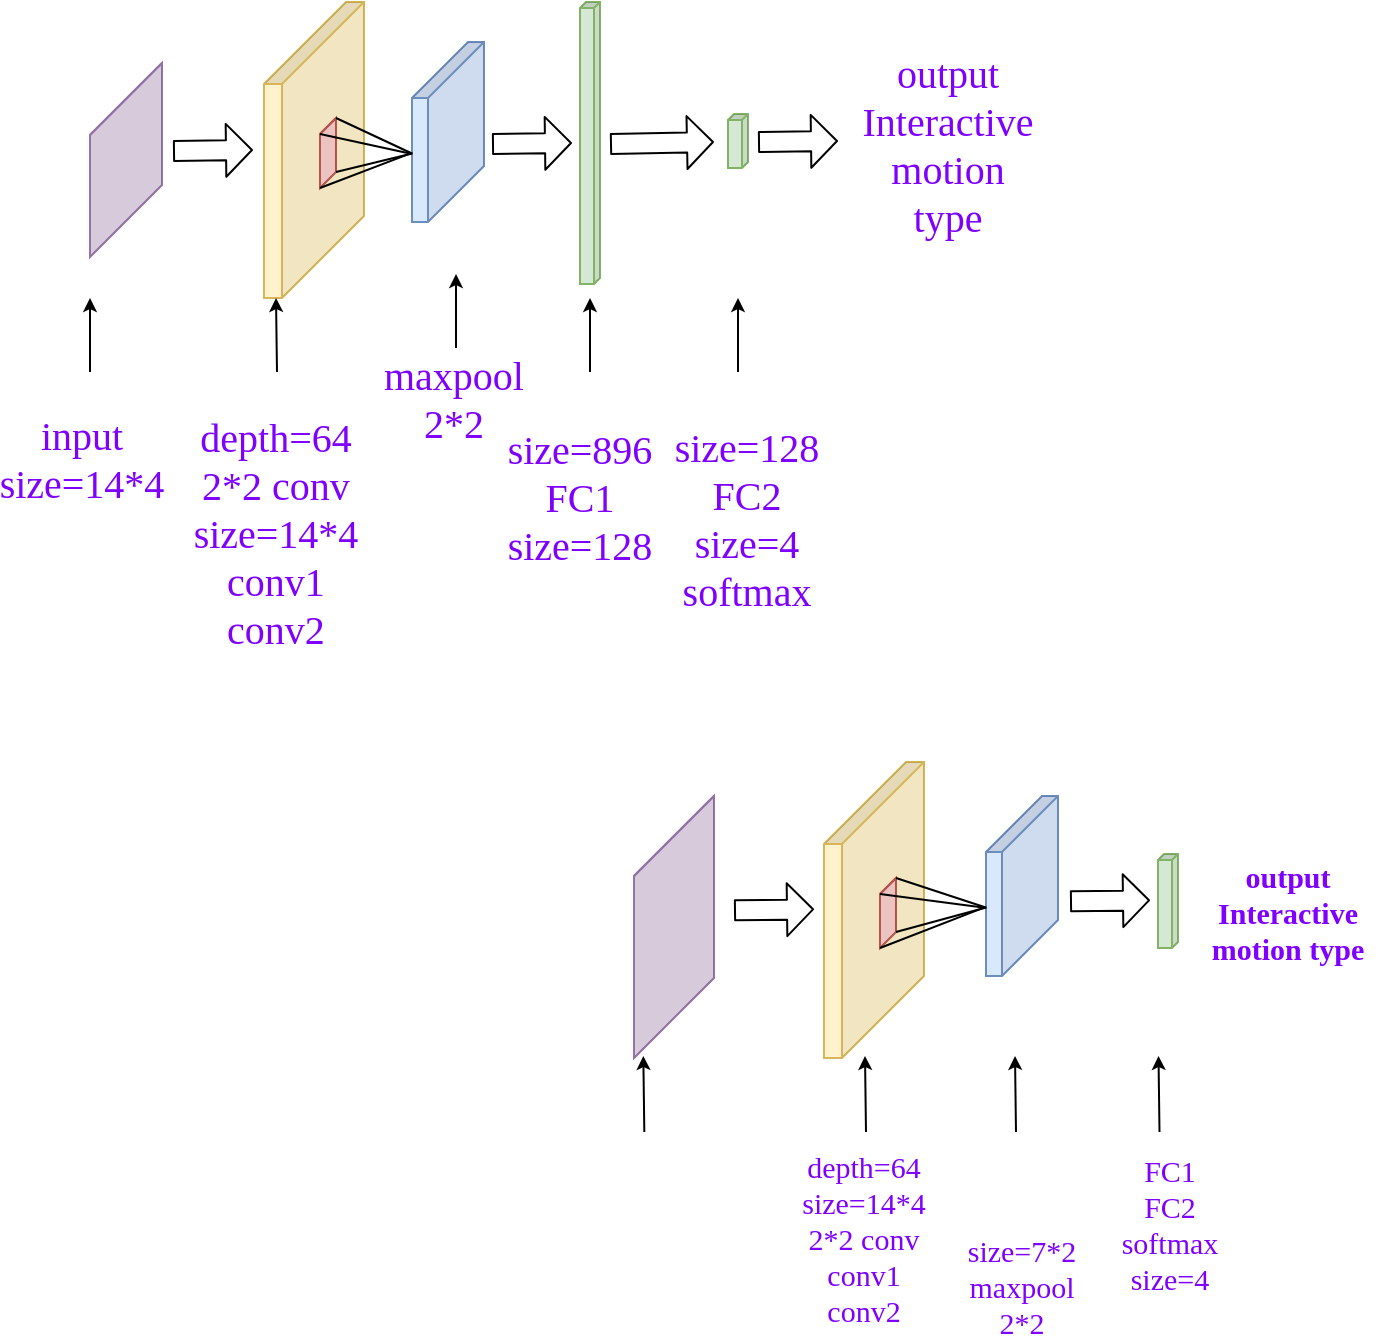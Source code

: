 <mxfile version="12.8.4" type="github">
  <diagram id="Kh02D2IHpJgUnBtiDbiR" name="Page-1">
    <mxGraphModel dx="1070" dy="526" grid="1" gridSize="10" guides="1" tooltips="1" connect="1" arrows="1" fold="1" page="1" pageScale="1" pageWidth="827" pageHeight="1169" math="0" shadow="0">
      <root>
        <mxCell id="0" />
        <mxCell id="1" parent="0" />
        <mxCell id="0RrtjifXPjOEfjAlMMHi-2" value="" style="shape=cube;whiteSpace=wrap;html=1;boundedLbl=1;backgroundOutline=1;darkOpacity=0.05;darkOpacity2=0.1;fillColor=#dae8fc;strokeColor=#6c8ebf;size=28;direction=south;fontSize=15;fontStyle=0" parent="1" vertex="1">
          <mxGeometry x="596" y="1227" width="36" height="90" as="geometry" />
        </mxCell>
        <mxCell id="0RrtjifXPjOEfjAlMMHi-3" value="" style="shape=cube;whiteSpace=wrap;html=1;boundedLbl=1;backgroundOutline=1;darkOpacity=0.05;darkOpacity2=0.1;fillColor=#fff2cc;strokeColor=#d6b656;size=41;direction=south;fontSize=15;fontStyle=0" parent="1" vertex="1">
          <mxGeometry x="515" y="1210" width="50" height="148" as="geometry" />
        </mxCell>
        <mxCell id="0RrtjifXPjOEfjAlMMHi-8" value="" style="shape=cube;whiteSpace=wrap;html=1;boundedLbl=1;backgroundOutline=1;darkOpacity=0.05;darkOpacity2=0.1;fillColor=#d5e8d4;strokeColor=#82b366;size=3;direction=south;fontSize=15;fontStyle=0" parent="1" vertex="1">
          <mxGeometry x="682" y="1256" width="10" height="47" as="geometry" />
        </mxCell>
        <mxCell id="0RrtjifXPjOEfjAlMMHi-10" value="" style="shape=cube;whiteSpace=wrap;html=1;boundedLbl=1;backgroundOutline=1;darkOpacity=0.05;darkOpacity2=0.1;fillColor=#f8cecc;strokeColor=#b85450;size=9;direction=south;fontSize=15;fontStyle=0" parent="1" vertex="1">
          <mxGeometry x="543" y="1268" width="8" height="35" as="geometry" />
        </mxCell>
        <mxCell id="0RrtjifXPjOEfjAlMMHi-11" value="" style="endArrow=none;html=1;exitX=0;exitY=0;exitDx=8;exitDy=8;exitPerimeter=0;entryX=0.621;entryY=1.015;entryDx=0;entryDy=0;entryPerimeter=0;fontSize=15;fontStyle=0" parent="1" source="0RrtjifXPjOEfjAlMMHi-10" target="0RrtjifXPjOEfjAlMMHi-2" edge="1">
          <mxGeometry width="50" height="50" relative="1" as="geometry">
            <mxPoint x="640" y="1417" as="sourcePoint" />
            <mxPoint x="577" y="1285" as="targetPoint" />
          </mxGeometry>
        </mxCell>
        <mxCell id="0RrtjifXPjOEfjAlMMHi-12" value="" style="endArrow=none;html=1;exitX=0;exitY=0;exitDx=0;exitDy=0;exitPerimeter=0;entryX=0.621;entryY=0.993;entryDx=0;entryDy=0;entryPerimeter=0;fontSize=15;fontStyle=0" parent="1" source="0RrtjifXPjOEfjAlMMHi-10" target="0RrtjifXPjOEfjAlMMHi-2" edge="1">
          <mxGeometry width="50" height="50" relative="1" as="geometry">
            <mxPoint x="590" y="1387" as="sourcePoint" />
            <mxPoint x="589" y="1285" as="targetPoint" />
          </mxGeometry>
        </mxCell>
        <mxCell id="0RrtjifXPjOEfjAlMMHi-13" value="" style="endArrow=none;html=1;entryX=0;entryY=0;entryDx=35;entryDy=8;entryPerimeter=0;exitX=0.619;exitY=1.019;exitDx=0;exitDy=0;exitPerimeter=0;fontSize=15;fontStyle=0" parent="1" source="0RrtjifXPjOEfjAlMMHi-2" target="0RrtjifXPjOEfjAlMMHi-10" edge="1">
          <mxGeometry width="50" height="50" relative="1" as="geometry">
            <mxPoint x="580" y="1282" as="sourcePoint" />
            <mxPoint x="560" y="1437" as="targetPoint" />
          </mxGeometry>
        </mxCell>
        <mxCell id="0RrtjifXPjOEfjAlMMHi-14" value="" style="endArrow=none;html=1;entryX=0;entryY=0;entryDx=27;entryDy=0;entryPerimeter=0;exitX=0.619;exitY=0.998;exitDx=0;exitDy=0;exitPerimeter=0;fontSize=15;fontStyle=0" parent="1" source="0RrtjifXPjOEfjAlMMHi-2" target="0RrtjifXPjOEfjAlMMHi-10" edge="1">
          <mxGeometry width="50" height="50" relative="1" as="geometry">
            <mxPoint x="580" y="1289" as="sourcePoint" />
            <mxPoint x="590" y="1297" as="targetPoint" />
          </mxGeometry>
        </mxCell>
        <mxCell id="0RrtjifXPjOEfjAlMMHi-37" value="&lt;font color=&quot;#7f00ff&quot; style=&quot;font-size: 15px&quot;&gt;&lt;span style=&quot;font-size: 15px&quot;&gt;depth=64&lt;br&gt;&lt;/span&gt;&lt;/font&gt;&lt;span style=&quot;color: rgb(127 , 0 , 255)&quot;&gt;size=14*4&lt;/span&gt;&lt;font color=&quot;#7f00ff&quot; style=&quot;font-size: 15px&quot;&gt;&lt;span style=&quot;font-size: 15px&quot;&gt;&lt;br style=&quot;font-size: 15px&quot;&gt;2*2 conv&lt;br style=&quot;font-size: 15px&quot;&gt;conv1&lt;br style=&quot;font-size: 15px&quot;&gt;conv2&lt;/span&gt;&lt;/font&gt;" style="text;html=1;strokeColor=none;fillColor=none;align=center;verticalAlign=middle;whiteSpace=wrap;rounded=0;fontFamily=Times New Roman;fontSize=15;fontStyle=0" parent="1" vertex="1">
          <mxGeometry x="500" y="1404" width="70" height="88" as="geometry" />
        </mxCell>
        <mxCell id="0RrtjifXPjOEfjAlMMHi-38" value="&lt;font color=&quot;#7f00ff&quot; style=&quot;font-size: 15px;&quot;&gt;&lt;span style=&quot;font-size: 15px;&quot;&gt;size=7*2&lt;br style=&quot;font-size: 15px;&quot;&gt;maxpool&lt;br style=&quot;font-size: 15px;&quot;&gt;2*2&lt;br style=&quot;font-size: 15px;&quot;&gt;&lt;/span&gt;&lt;/font&gt;" style="text;html=1;strokeColor=none;fillColor=none;align=center;verticalAlign=middle;whiteSpace=wrap;rounded=0;fontFamily=Times New Roman;fontSize=15;fontStyle=0" parent="1" vertex="1">
          <mxGeometry x="581" y="1457" width="66" height="30" as="geometry" />
        </mxCell>
        <mxCell id="0RrtjifXPjOEfjAlMMHi-47" value="" style="shape=cube;whiteSpace=wrap;html=1;boundedLbl=1;backgroundOutline=1;darkOpacity=0.05;darkOpacity2=0.1;fillColor=#e1d5e7;strokeColor=#9673a6;size=41;direction=south;fontSize=15;rotation=0;fontStyle=0" parent="1" vertex="1">
          <mxGeometry x="420" y="1227" width="40" height="131" as="geometry" />
        </mxCell>
        <mxCell id="CtdJrrE9eR4Qstlal3_W-13" value="" style="endArrow=classic;html=1;endSize=4;fontSize=15;fontStyle=0" parent="1" edge="1">
          <mxGeometry width="50" height="50" relative="1" as="geometry">
            <mxPoint x="536" y="1395" as="sourcePoint" />
            <mxPoint x="535.5" y="1357" as="targetPoint" />
          </mxGeometry>
        </mxCell>
        <mxCell id="CtdJrrE9eR4Qstlal3_W-14" value="" style="endArrow=classic;html=1;endSize=4;fontSize=15;fontStyle=0" parent="1" edge="1">
          <mxGeometry width="50" height="50" relative="1" as="geometry">
            <mxPoint x="611" y="1395" as="sourcePoint" />
            <mxPoint x="610.5" y="1357" as="targetPoint" />
          </mxGeometry>
        </mxCell>
        <mxCell id="CtdJrrE9eR4Qstlal3_W-15" value="" style="endArrow=classic;html=1;endSize=4;fontSize=15;fontStyle=0" parent="1" edge="1">
          <mxGeometry width="50" height="50" relative="1" as="geometry">
            <mxPoint x="425.16" y="1395" as="sourcePoint" />
            <mxPoint x="424.66" y="1357" as="targetPoint" />
          </mxGeometry>
        </mxCell>
        <mxCell id="_HbQwfRfAWt0mscIxknr-3" value="" style="shape=flexArrow;endArrow=classic;html=1;endWidth=15.429;endSize=4;startWidth=15.429;startSize=6.669;width=10;entryX=0;entryY=0;entryDx=64.5;entryDy=10;entryPerimeter=0;fontSize=15;fontStyle=0" parent="1" edge="1">
          <mxGeometry width="50" height="50" relative="1" as="geometry">
            <mxPoint x="470" y="1284.16" as="sourcePoint" />
            <mxPoint x="510" y="1283.66" as="targetPoint" />
          </mxGeometry>
        </mxCell>
        <mxCell id="KZooT0G6KpFMYx8SuihJ-7" value="&lt;span style=&quot;font-size: 15px&quot;&gt;&lt;font color=&quot;#7f00ff&quot; face=&quot;Times New Roman&quot; style=&quot;font-size: 15px&quot;&gt;FC1&lt;br style=&quot;font-size: 15px&quot;&gt;FC2&lt;br style=&quot;font-size: 15px&quot;&gt;softmax&lt;br&gt;&lt;/font&gt;&lt;/span&gt;&lt;span style=&quot;color: rgb(127 , 0 , 255) ; font-family: &amp;#34;times new roman&amp;#34;&quot;&gt;size=4&lt;/span&gt;&lt;span style=&quot;font-size: 15px&quot;&gt;&lt;font color=&quot;#7f00ff&quot; face=&quot;Times New Roman&quot; style=&quot;font-size: 15px&quot;&gt;&lt;br&gt;&lt;/font&gt;&lt;/span&gt;" style="text;html=1;strokeColor=none;fillColor=none;align=center;verticalAlign=middle;whiteSpace=wrap;rounded=0;fontSize=15;fontStyle=0" parent="1" vertex="1">
          <mxGeometry x="655.5" y="1404" width="63.5" height="73" as="geometry" />
        </mxCell>
        <mxCell id="KZooT0G6KpFMYx8SuihJ-12" value="&lt;font color=&quot;#7f00ff&quot; face=&quot;Times New Roman&quot; style=&quot;font-size: 15px;&quot;&gt;&lt;span style=&quot;font-size: 15px;&quot;&gt;&lt;b style=&quot;font-size: 15px;&quot;&gt;output&lt;br style=&quot;font-size: 15px;&quot;&gt;Interactive motion type&lt;/b&gt;&lt;/span&gt;&lt;/font&gt;" style="text;html=1;strokeColor=none;fillColor=none;align=center;verticalAlign=middle;whiteSpace=wrap;rounded=0;fontSize=15;fontStyle=0" parent="1" vertex="1">
          <mxGeometry x="702" y="1256" width="90" height="57.5" as="geometry" />
        </mxCell>
        <mxCell id="LuwQSdoHa56ftmnp2NSQ-1" value="" style="shape=cube;whiteSpace=wrap;html=1;boundedLbl=1;backgroundOutline=1;darkOpacity=0.05;darkOpacity2=0.1;fillColor=#dae8fc;strokeColor=#6c8ebf;size=28;direction=south;fontSize=20;fontStyle=0" parent="1" vertex="1">
          <mxGeometry x="309" y="850" width="36" height="90" as="geometry" />
        </mxCell>
        <mxCell id="LuwQSdoHa56ftmnp2NSQ-2" value="" style="shape=cube;whiteSpace=wrap;html=1;boundedLbl=1;backgroundOutline=1;darkOpacity=0.05;darkOpacity2=0.1;fillColor=#fff2cc;strokeColor=#d6b656;size=41;direction=south;fontSize=20;fontStyle=0" parent="1" vertex="1">
          <mxGeometry x="235" y="830" width="50" height="148" as="geometry" />
        </mxCell>
        <mxCell id="LuwQSdoHa56ftmnp2NSQ-3" value="" style="shape=cube;whiteSpace=wrap;html=1;boundedLbl=1;backgroundOutline=1;darkOpacity=0.05;darkOpacity2=0.1;fillColor=#d5e8d4;strokeColor=#82b366;size=3;direction=south;fontSize=20;fontStyle=0" parent="1" vertex="1">
          <mxGeometry x="393" y="830" width="10" height="141" as="geometry" />
        </mxCell>
        <mxCell id="LuwQSdoHa56ftmnp2NSQ-4" value="" style="shape=cube;whiteSpace=wrap;html=1;boundedLbl=1;backgroundOutline=1;darkOpacity=0.05;darkOpacity2=0.1;fillColor=#d5e8d4;strokeColor=#82b366;size=3;direction=south;fontSize=20;fontStyle=0" parent="1" vertex="1">
          <mxGeometry x="467" y="886" width="10" height="27" as="geometry" />
        </mxCell>
        <mxCell id="LuwQSdoHa56ftmnp2NSQ-5" value="" style="shape=cube;whiteSpace=wrap;html=1;boundedLbl=1;backgroundOutline=1;darkOpacity=0.05;darkOpacity2=0.1;fillColor=#f8cecc;strokeColor=#b85450;size=9;direction=south;fontSize=20;fontStyle=0" parent="1" vertex="1">
          <mxGeometry x="263" y="888" width="8" height="35" as="geometry" />
        </mxCell>
        <mxCell id="LuwQSdoHa56ftmnp2NSQ-6" value="" style="endArrow=none;html=1;exitX=0;exitY=0;exitDx=8;exitDy=8;exitPerimeter=0;entryX=0.621;entryY=1.015;entryDx=0;entryDy=0;entryPerimeter=0;fontSize=20;fontStyle=0" parent="1" source="LuwQSdoHa56ftmnp2NSQ-5" target="LuwQSdoHa56ftmnp2NSQ-1" edge="1">
          <mxGeometry width="50" height="50" relative="1" as="geometry">
            <mxPoint x="360" y="1037" as="sourcePoint" />
            <mxPoint x="297" y="905" as="targetPoint" />
          </mxGeometry>
        </mxCell>
        <mxCell id="LuwQSdoHa56ftmnp2NSQ-7" value="" style="endArrow=none;html=1;exitX=0;exitY=0;exitDx=0;exitDy=0;exitPerimeter=0;entryX=0.621;entryY=0.993;entryDx=0;entryDy=0;entryPerimeter=0;fontSize=20;fontStyle=0" parent="1" source="LuwQSdoHa56ftmnp2NSQ-5" target="LuwQSdoHa56ftmnp2NSQ-1" edge="1">
          <mxGeometry width="50" height="50" relative="1" as="geometry">
            <mxPoint x="310" y="1007" as="sourcePoint" />
            <mxPoint x="309" y="905" as="targetPoint" />
          </mxGeometry>
        </mxCell>
        <mxCell id="LuwQSdoHa56ftmnp2NSQ-8" value="" style="endArrow=none;html=1;entryX=0;entryY=0;entryDx=35;entryDy=8;entryPerimeter=0;exitX=0.619;exitY=1.019;exitDx=0;exitDy=0;exitPerimeter=0;fontSize=20;fontStyle=0" parent="1" source="LuwQSdoHa56ftmnp2NSQ-1" target="LuwQSdoHa56ftmnp2NSQ-5" edge="1">
          <mxGeometry width="50" height="50" relative="1" as="geometry">
            <mxPoint x="300" y="902" as="sourcePoint" />
            <mxPoint x="280" y="1057" as="targetPoint" />
          </mxGeometry>
        </mxCell>
        <mxCell id="LuwQSdoHa56ftmnp2NSQ-9" value="" style="endArrow=none;html=1;entryX=0;entryY=0;entryDx=27;entryDy=0;entryPerimeter=0;exitX=0.619;exitY=0.998;exitDx=0;exitDy=0;exitPerimeter=0;fontSize=20;fontStyle=0" parent="1" source="LuwQSdoHa56ftmnp2NSQ-1" target="LuwQSdoHa56ftmnp2NSQ-5" edge="1">
          <mxGeometry width="50" height="50" relative="1" as="geometry">
            <mxPoint x="300" y="909" as="sourcePoint" />
            <mxPoint x="310" y="917" as="targetPoint" />
          </mxGeometry>
        </mxCell>
        <mxCell id="LuwQSdoHa56ftmnp2NSQ-10" value="&lt;font color=&quot;#7f00ff&quot; style=&quot;font-size: 20px;&quot;&gt;&lt;span style=&quot;font-size: 20px;&quot;&gt;depth=64&lt;br style=&quot;font-size: 20px;&quot;&gt;2*2 conv&lt;br style=&quot;font-size: 20px;&quot;&gt;size=14*4&lt;br style=&quot;font-size: 20px;&quot;&gt;conv1&lt;br style=&quot;font-size: 20px;&quot;&gt;conv2&lt;/span&gt;&lt;/font&gt;&lt;br style=&quot;font-size: 20px;&quot;&gt;" style="text;html=1;strokeColor=none;fillColor=none;align=center;verticalAlign=middle;whiteSpace=wrap;rounded=0;fontFamily=Times New Roman;fontSize=20;fontStyle=0;fillOpacity=50;opacity=0;glass=0;comic=0;perimeterSpacing=7;spacing=50;" parent="1" vertex="1">
          <mxGeometry x="206" y="1040" width="70" height="110" as="geometry" />
        </mxCell>
        <mxCell id="LuwQSdoHa56ftmnp2NSQ-11" value="&lt;font color=&quot;#7f00ff&quot; style=&quot;font-size: 20px&quot;&gt;&lt;span style=&quot;font-size: 20px&quot;&gt;maxpool&lt;br&gt;2*2&lt;br style=&quot;font-size: 20px&quot;&gt;&lt;/span&gt;&lt;/font&gt;" style="text;html=1;strokeColor=none;fillColor=none;align=center;verticalAlign=middle;whiteSpace=wrap;rounded=0;fontFamily=Times New Roman;fontSize=20;fontStyle=0" parent="1" vertex="1">
          <mxGeometry x="288" y="1000" width="84" height="56" as="geometry" />
        </mxCell>
        <mxCell id="LuwQSdoHa56ftmnp2NSQ-12" value="&lt;font color=&quot;#7f00ff&quot; style=&quot;font-size: 20px&quot;&gt;&lt;span style=&quot;font-size: 20px&quot;&gt;size=896&lt;br style=&quot;font-size: 20px&quot;&gt;FC1&lt;br style=&quot;font-size: 20px&quot;&gt;size=128&lt;/span&gt;&lt;/font&gt;" style="text;html=1;strokeColor=none;fillColor=none;align=center;verticalAlign=middle;whiteSpace=wrap;rounded=0;direction=south;fontFamily=Times New Roman;fontSize=20;fontStyle=0" parent="1" vertex="1">
          <mxGeometry x="356" y="1037" width="74" height="80" as="geometry" />
        </mxCell>
        <mxCell id="LuwQSdoHa56ftmnp2NSQ-13" value="" style="shape=cube;whiteSpace=wrap;html=1;boundedLbl=1;backgroundOutline=1;darkOpacity=0.05;darkOpacity2=0.1;fillColor=#e1d5e7;strokeColor=#9673a6;size=41;direction=south;fontSize=20;fontStyle=0" parent="1" vertex="1">
          <mxGeometry x="148" y="860.5" width="36" height="97" as="geometry" />
        </mxCell>
        <mxCell id="LuwQSdoHa56ftmnp2NSQ-14" value="&lt;font style=&quot;font-size: 20px&quot; color=&quot;#7f00ff&quot;&gt;&lt;span style=&quot;font-size: 20px ; line-height: 110%&quot;&gt;input&lt;br style=&quot;font-size: 20px&quot;&gt;size=14*4&lt;/span&gt;&lt;/font&gt;" style="text;html=1;strokeColor=none;fillColor=none;align=center;verticalAlign=middle;whiteSpace=wrap;rounded=0;fontFamily=Times New Roman;fontSize=20;fontStyle=0;strokeOpacity=100;imageHeight=17;" parent="1" vertex="1">
          <mxGeometry x="104" y="1033" width="80" height="50" as="geometry" />
        </mxCell>
        <mxCell id="LuwQSdoHa56ftmnp2NSQ-15" value="" style="shape=flexArrow;endArrow=classic;html=1;endWidth=15.429;endSize=4;startWidth=15.429;startSize=6.669;width=10;fontSize=20;fontStyle=0" parent="1" edge="1">
          <mxGeometry width="50" height="50" relative="1" as="geometry">
            <mxPoint x="408" y="901.0" as="sourcePoint" />
            <mxPoint x="460" y="900" as="targetPoint" />
          </mxGeometry>
        </mxCell>
        <mxCell id="LuwQSdoHa56ftmnp2NSQ-16" value="" style="endArrow=classic;html=1;endSize=4;fontSize=20;fontStyle=0" parent="1" edge="1">
          <mxGeometry width="50" height="50" relative="1" as="geometry">
            <mxPoint x="241.5" y="1015" as="sourcePoint" />
            <mxPoint x="241.0" y="978" as="targetPoint" />
          </mxGeometry>
        </mxCell>
        <mxCell id="LuwQSdoHa56ftmnp2NSQ-17" value="" style="endArrow=classic;html=1;endSize=4;fontSize=20;fontStyle=0" parent="1" edge="1">
          <mxGeometry width="50" height="50" relative="1" as="geometry">
            <mxPoint x="331" y="1003" as="sourcePoint" />
            <mxPoint x="331" y="966.0" as="targetPoint" />
          </mxGeometry>
        </mxCell>
        <mxCell id="LuwQSdoHa56ftmnp2NSQ-18" value="" style="endArrow=classic;html=1;endSize=4;fontSize=20;fontStyle=0" parent="1" edge="1">
          <mxGeometry width="50" height="50" relative="1" as="geometry">
            <mxPoint x="148" y="1015" as="sourcePoint" />
            <mxPoint x="148" y="978" as="targetPoint" />
          </mxGeometry>
        </mxCell>
        <mxCell id="LuwQSdoHa56ftmnp2NSQ-19" value="" style="shape=flexArrow;endArrow=classic;html=1;endWidth=15.429;endSize=4;startWidth=15.429;startSize=6.669;width=10;entryX=0;entryY=0;entryDx=64.5;entryDy=10;entryPerimeter=0;fontSize=20;fontStyle=0" parent="1" edge="1">
          <mxGeometry width="50" height="50" relative="1" as="geometry">
            <mxPoint x="349.0" y="901.0" as="sourcePoint" />
            <mxPoint x="389" y="900.5" as="targetPoint" />
          </mxGeometry>
        </mxCell>
        <mxCell id="LuwQSdoHa56ftmnp2NSQ-20" value="" style="shape=flexArrow;endArrow=classic;html=1;endWidth=15.429;endSize=4;startWidth=15.429;startSize=6.669;width=10;entryX=0;entryY=0;entryDx=64.5;entryDy=10;entryPerimeter=0;fontSize=20;fontStyle=0" parent="1" edge="1">
          <mxGeometry width="50" height="50" relative="1" as="geometry">
            <mxPoint x="189.5" y="904.5" as="sourcePoint" />
            <mxPoint x="229.5" y="904" as="targetPoint" />
          </mxGeometry>
        </mxCell>
        <mxCell id="LuwQSdoHa56ftmnp2NSQ-21" value="" style="endArrow=classic;html=1;endSize=4;fontSize=20;fontStyle=0" parent="1" edge="1">
          <mxGeometry width="50" height="50" relative="1" as="geometry">
            <mxPoint x="398" y="1015" as="sourcePoint" />
            <mxPoint x="398" y="978" as="targetPoint" />
          </mxGeometry>
        </mxCell>
        <mxCell id="LuwQSdoHa56ftmnp2NSQ-22" value="&lt;span style=&quot;font-size: 20px;&quot;&gt;&lt;font color=&quot;#7f00ff&quot; face=&quot;Times New Roman&quot; style=&quot;font-size: 20px;&quot;&gt;size=128&lt;br style=&quot;font-size: 20px;&quot;&gt;FC2&lt;br style=&quot;font-size: 20px;&quot;&gt;size=4&lt;br style=&quot;font-size: 20px;&quot;&gt;softmax&lt;/font&gt;&lt;/span&gt;" style="text;html=1;strokeColor=none;fillColor=none;align=center;verticalAlign=middle;whiteSpace=wrap;rounded=0;fontSize=20;fontStyle=0" parent="1" vertex="1">
          <mxGeometry x="444" y="1040" width="65" height="95.5" as="geometry" />
        </mxCell>
        <mxCell id="LuwQSdoHa56ftmnp2NSQ-23" value="" style="endArrow=classic;html=1;endSize=4;fontSize=20;fontStyle=0" parent="1" edge="1">
          <mxGeometry width="50" height="50" relative="1" as="geometry">
            <mxPoint x="472" y="1015" as="sourcePoint" />
            <mxPoint x="472" y="978" as="targetPoint" />
          </mxGeometry>
        </mxCell>
        <mxCell id="LuwQSdoHa56ftmnp2NSQ-24" value="" style="shape=flexArrow;endArrow=classic;html=1;endWidth=15.429;endSize=4;startWidth=15.429;startSize=6.669;width=10;entryX=0;entryY=0;entryDx=64.5;entryDy=10;entryPerimeter=0;fontSize=20;fontStyle=0" parent="1" edge="1">
          <mxGeometry width="50" height="50" relative="1" as="geometry">
            <mxPoint x="482" y="900" as="sourcePoint" />
            <mxPoint x="522" y="899.5" as="targetPoint" />
          </mxGeometry>
        </mxCell>
        <mxCell id="LuwQSdoHa56ftmnp2NSQ-25" value="&lt;font color=&quot;#7f00ff&quot; face=&quot;Times New Roman&quot; style=&quot;font-size: 20px;&quot;&gt;&lt;span style=&quot;font-size: 20px;&quot;&gt;output&lt;br style=&quot;font-size: 20px;&quot;&gt;Interactive motion type&lt;/span&gt;&lt;/font&gt;&lt;br style=&quot;font-size: 20px;&quot;&gt;" style="text;html=1;strokeColor=none;fillColor=none;align=center;verticalAlign=middle;whiteSpace=wrap;rounded=0;fontSize=20;fontStyle=0" parent="1" vertex="1">
          <mxGeometry x="532" y="852" width="90" height="97" as="geometry" />
        </mxCell>
        <mxCell id="LuwQSdoHa56ftmnp2NSQ-28" value="" style="endArrow=classic;html=1;endSize=4;fontSize=15;fontStyle=0" parent="1" edge="1">
          <mxGeometry width="50" height="50" relative="1" as="geometry">
            <mxPoint x="682.75" y="1395" as="sourcePoint" />
            <mxPoint x="682.25" y="1357" as="targetPoint" />
          </mxGeometry>
        </mxCell>
        <mxCell id="LuwQSdoHa56ftmnp2NSQ-29" value="" style="shape=flexArrow;endArrow=classic;html=1;endWidth=15.429;endSize=4;startWidth=15.429;startSize=6.669;width=10;entryX=0;entryY=0;entryDx=64.5;entryDy=10;entryPerimeter=0;fontSize=15;fontStyle=0" parent="1" edge="1">
          <mxGeometry width="50" height="50" relative="1" as="geometry">
            <mxPoint x="638" y="1279.66" as="sourcePoint" />
            <mxPoint x="678" y="1279.16" as="targetPoint" />
          </mxGeometry>
        </mxCell>
      </root>
    </mxGraphModel>
  </diagram>
</mxfile>
